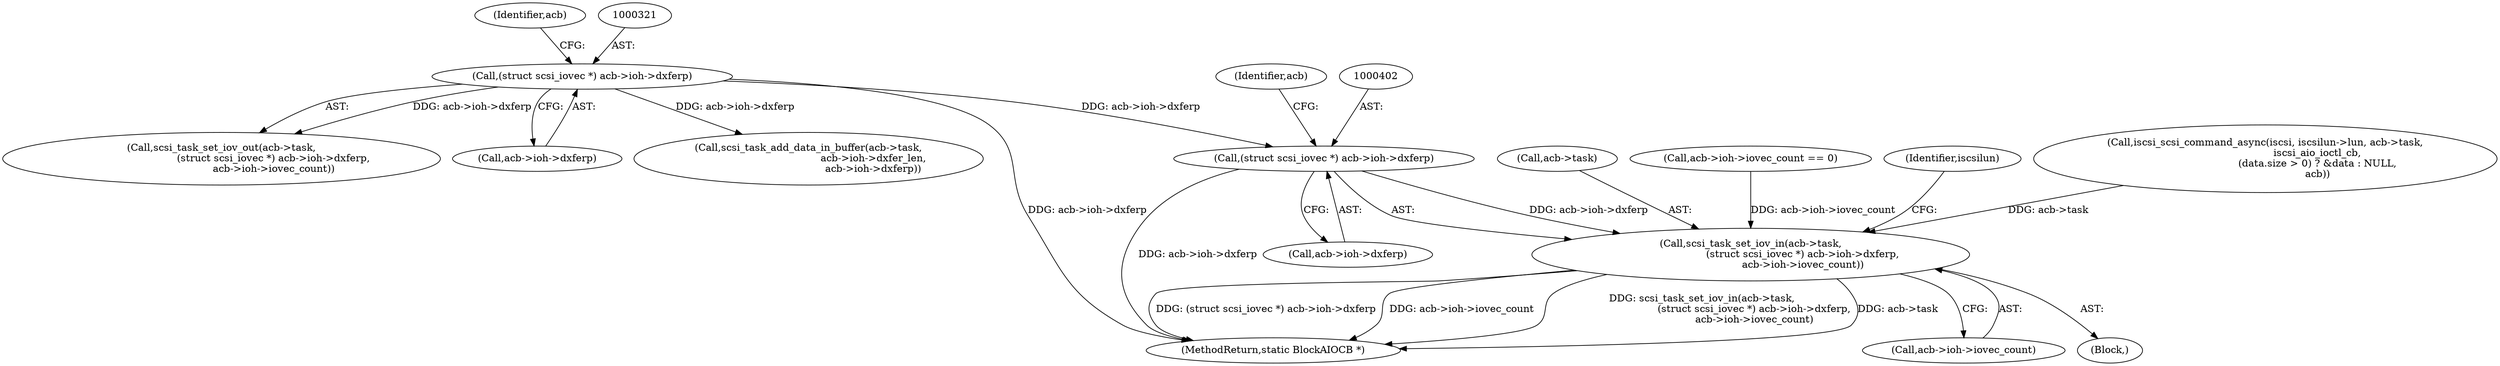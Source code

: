 digraph "0_qemu_a6b3167fa0e825aebb5a7cd8b437b6d41584a196@pointer" {
"1000401" [label="(Call,(struct scsi_iovec *) acb->ioh->dxferp)"];
"1000320" [label="(Call,(struct scsi_iovec *) acb->ioh->dxferp)"];
"1000397" [label="(Call,scsi_task_set_iov_in(acb->task,\n                                 (struct scsi_iovec *) acb->ioh->dxferp,\n                                 acb->ioh->iovec_count))"];
"1000329" [label="(Identifier,acb)"];
"1000420" [label="(MethodReturn,static BlockAIOCB *)"];
"1000408" [label="(Call,acb->ioh->iovec_count)"];
"1000320" [label="(Call,(struct scsi_iovec *) acb->ioh->dxferp)"];
"1000398" [label="(Call,acb->task)"];
"1000373" [label="(Call,acb->ioh->iovec_count == 0)"];
"1000397" [label="(Call,scsi_task_set_iov_in(acb->task,\n                                 (struct scsi_iovec *) acb->ioh->dxferp,\n                                 acb->ioh->iovec_count))"];
"1000316" [label="(Call,scsi_task_set_iov_out(acb->task,\n                                 (struct scsi_iovec *) acb->ioh->dxferp,\n                                 acb->ioh->iovec_count))"];
"1000322" [label="(Call,acb->ioh->dxferp)"];
"1000381" [label="(Call,scsi_task_add_data_in_buffer(acb->task,\n                                         acb->ioh->dxfer_len,\n                                         acb->ioh->dxferp))"];
"1000401" [label="(Call,(struct scsi_iovec *) acb->ioh->dxferp)"];
"1000396" [label="(Block,)"];
"1000403" [label="(Call,acb->ioh->dxferp)"];
"1000414" [label="(Identifier,iscsilun)"];
"1000410" [label="(Identifier,acb)"];
"1000334" [label="(Call,iscsi_scsi_command_async(iscsi, iscsilun->lun, acb->task,\n                                 iscsi_aio_ioctl_cb,\n                                 (data.size > 0) ? &data : NULL,\n                                 acb))"];
"1000401" -> "1000397"  [label="AST: "];
"1000401" -> "1000403"  [label="CFG: "];
"1000402" -> "1000401"  [label="AST: "];
"1000403" -> "1000401"  [label="AST: "];
"1000410" -> "1000401"  [label="CFG: "];
"1000401" -> "1000420"  [label="DDG: acb->ioh->dxferp"];
"1000401" -> "1000397"  [label="DDG: acb->ioh->dxferp"];
"1000320" -> "1000401"  [label="DDG: acb->ioh->dxferp"];
"1000320" -> "1000316"  [label="AST: "];
"1000320" -> "1000322"  [label="CFG: "];
"1000321" -> "1000320"  [label="AST: "];
"1000322" -> "1000320"  [label="AST: "];
"1000329" -> "1000320"  [label="CFG: "];
"1000320" -> "1000420"  [label="DDG: acb->ioh->dxferp"];
"1000320" -> "1000316"  [label="DDG: acb->ioh->dxferp"];
"1000320" -> "1000381"  [label="DDG: acb->ioh->dxferp"];
"1000397" -> "1000396"  [label="AST: "];
"1000397" -> "1000408"  [label="CFG: "];
"1000398" -> "1000397"  [label="AST: "];
"1000408" -> "1000397"  [label="AST: "];
"1000414" -> "1000397"  [label="CFG: "];
"1000397" -> "1000420"  [label="DDG: scsi_task_set_iov_in(acb->task,\n                                 (struct scsi_iovec *) acb->ioh->dxferp,\n                                 acb->ioh->iovec_count)"];
"1000397" -> "1000420"  [label="DDG: acb->task"];
"1000397" -> "1000420"  [label="DDG: (struct scsi_iovec *) acb->ioh->dxferp"];
"1000397" -> "1000420"  [label="DDG: acb->ioh->iovec_count"];
"1000334" -> "1000397"  [label="DDG: acb->task"];
"1000373" -> "1000397"  [label="DDG: acb->ioh->iovec_count"];
}

